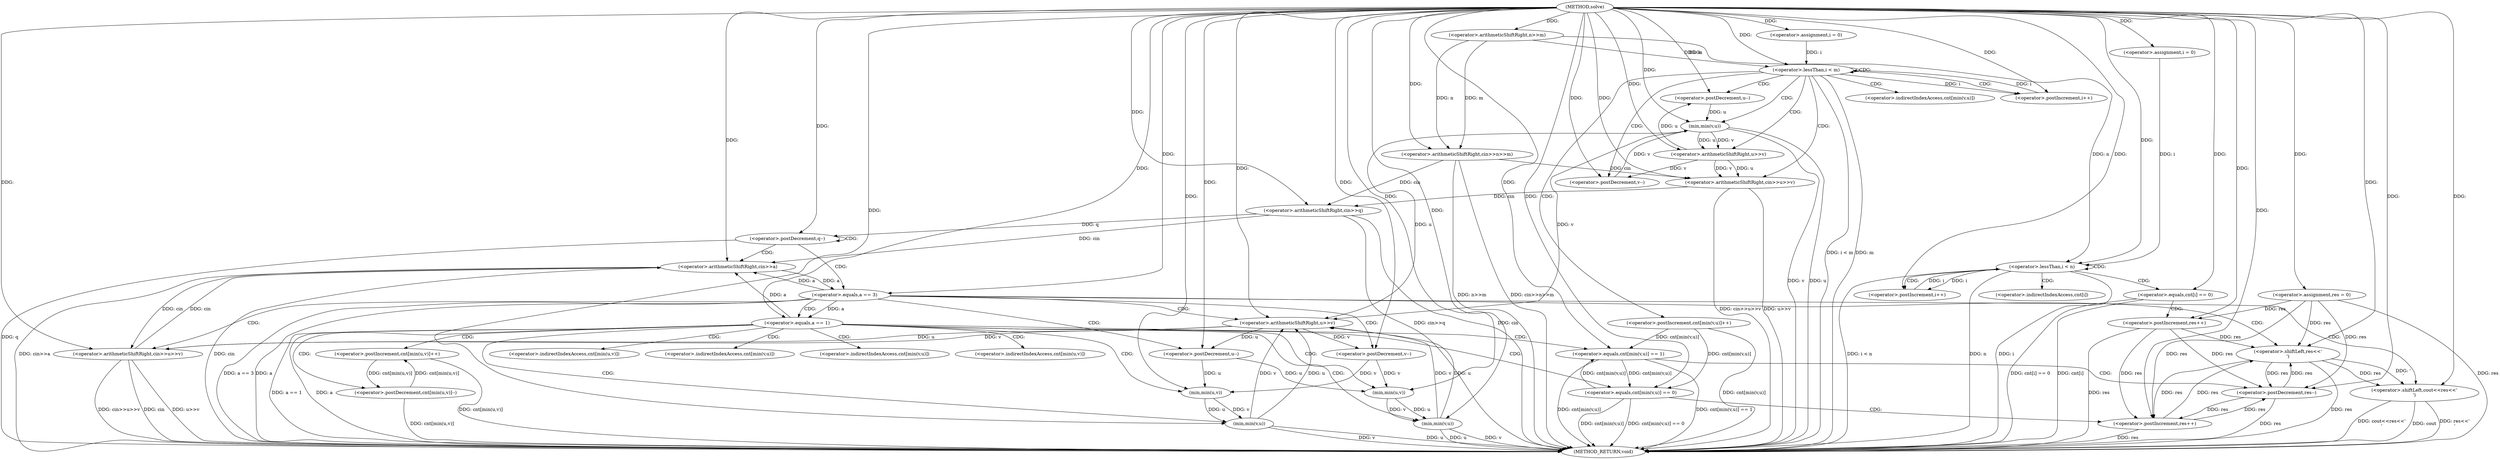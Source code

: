 digraph "solve" {  
"1000104" [label = "(METHOD,solve)" ]
"1000241" [label = "(METHOD_RETURN,void)" ]
"1000108" [label = "(<operator>.arithmeticShiftRight,cin>>n>>m)" ]
"1000143" [label = "(<operator>.assignment,res = 0)" ]
"1000166" [label = "(<operator>.arithmeticShiftRight,cin>>q)" ]
"1000116" [label = "(<operator>.assignment,i = 0)" ]
"1000119" [label = "(<operator>.lessThan,i < m)" ]
"1000122" [label = "(<operator>.postIncrement,i++)" ]
"1000148" [label = "(<operator>.assignment,i = 0)" ]
"1000151" [label = "(<operator>.lessThan,i < n)" ]
"1000154" [label = "(<operator>.postIncrement,i++)" ]
"1000170" [label = "(<operator>.postDecrement,q--)" ]
"1000110" [label = "(<operator>.arithmeticShiftRight,n>>m)" ]
"1000127" [label = "(<operator>.arithmeticShiftRight,cin>>u>>v)" ]
"1000132" [label = "(<operator>.postDecrement,u--)" ]
"1000134" [label = "(<operator>.postDecrement,v--)" ]
"1000136" [label = "(<operator>.postIncrement,cnt[min(v,u)]++)" ]
"1000174" [label = "(<operator>.arithmeticShiftRight,cin>>a)" ]
"1000158" [label = "(<operator>.equals,cnt[i] == 0)" ]
"1000163" [label = "(<operator>.postIncrement,res++)" ]
"1000178" [label = "(<operator>.equals,a == 3)" ]
"1000129" [label = "(<operator>.arithmeticShiftRight,u>>v)" ]
"1000182" [label = "(<operator>.shiftLeft,cout<<res<<'\n')" ]
"1000139" [label = "(min,min(v,u))" ]
"1000191" [label = "(<operator>.arithmeticShiftRight,cin>>u>>v)" ]
"1000196" [label = "(<operator>.postDecrement,u--)" ]
"1000198" [label = "(<operator>.postDecrement,v--)" ]
"1000184" [label = "(<operator>.shiftLeft,res<<'\n')" ]
"1000201" [label = "(<operator>.equals,a == 1)" ]
"1000193" [label = "(<operator>.arithmeticShiftRight,u>>v)" ]
"1000205" [label = "(<operator>.postIncrement,cnt[min(u,v)]++)" ]
"1000212" [label = "(<operator>.equals,cnt[min(v,u)] == 1)" ]
"1000224" [label = "(<operator>.postDecrement,cnt[min(u,v)]--)" ]
"1000220" [label = "(<operator>.postDecrement,res--)" ]
"1000231" [label = "(<operator>.equals,cnt[min(v,u)] == 0)" ]
"1000208" [label = "(min,min(u,v))" ]
"1000239" [label = "(<operator>.postIncrement,res++)" ]
"1000215" [label = "(min,min(v,u))" ]
"1000227" [label = "(min,min(u,v))" ]
"1000234" [label = "(min,min(v,u))" ]
"1000137" [label = "(<operator>.indirectIndexAccess,cnt[min(v,u)])" ]
"1000159" [label = "(<operator>.indirectIndexAccess,cnt[i])" ]
"1000206" [label = "(<operator>.indirectIndexAccess,cnt[min(u,v)])" ]
"1000213" [label = "(<operator>.indirectIndexAccess,cnt[min(v,u)])" ]
"1000225" [label = "(<operator>.indirectIndexAccess,cnt[min(u,v)])" ]
"1000232" [label = "(<operator>.indirectIndexAccess,cnt[min(v,u)])" ]
  "1000108" -> "1000241"  [ label = "DDG: n>>m"] 
  "1000108" -> "1000241"  [ label = "DDG: cin>>n>>m"] 
  "1000119" -> "1000241"  [ label = "DDG: m"] 
  "1000119" -> "1000241"  [ label = "DDG: i < m"] 
  "1000143" -> "1000241"  [ label = "DDG: res"] 
  "1000151" -> "1000241"  [ label = "DDG: i"] 
  "1000151" -> "1000241"  [ label = "DDG: n"] 
  "1000151" -> "1000241"  [ label = "DDG: i < n"] 
  "1000166" -> "1000241"  [ label = "DDG: cin"] 
  "1000166" -> "1000241"  [ label = "DDG: cin>>q"] 
  "1000170" -> "1000241"  [ label = "DDG: q"] 
  "1000174" -> "1000241"  [ label = "DDG: cin"] 
  "1000174" -> "1000241"  [ label = "DDG: cin>>a"] 
  "1000178" -> "1000241"  [ label = "DDG: a"] 
  "1000178" -> "1000241"  [ label = "DDG: a == 3"] 
  "1000191" -> "1000241"  [ label = "DDG: cin"] 
  "1000191" -> "1000241"  [ label = "DDG: u>>v"] 
  "1000191" -> "1000241"  [ label = "DDG: cin>>u>>v"] 
  "1000201" -> "1000241"  [ label = "DDG: a"] 
  "1000201" -> "1000241"  [ label = "DDG: a == 1"] 
  "1000224" -> "1000241"  [ label = "DDG: cnt[min(u,v)]"] 
  "1000234" -> "1000241"  [ label = "DDG: v"] 
  "1000234" -> "1000241"  [ label = "DDG: u"] 
  "1000231" -> "1000241"  [ label = "DDG: cnt[min(v,u)]"] 
  "1000231" -> "1000241"  [ label = "DDG: cnt[min(v,u)] == 0"] 
  "1000239" -> "1000241"  [ label = "DDG: res"] 
  "1000205" -> "1000241"  [ label = "DDG: cnt[min(u,v)]"] 
  "1000215" -> "1000241"  [ label = "DDG: v"] 
  "1000215" -> "1000241"  [ label = "DDG: u"] 
  "1000212" -> "1000241"  [ label = "DDG: cnt[min(v,u)]"] 
  "1000212" -> "1000241"  [ label = "DDG: cnt[min(v,u)] == 1"] 
  "1000220" -> "1000241"  [ label = "DDG: res"] 
  "1000184" -> "1000241"  [ label = "DDG: res"] 
  "1000182" -> "1000241"  [ label = "DDG: res<<'\n'"] 
  "1000182" -> "1000241"  [ label = "DDG: cout<<res<<'\n'"] 
  "1000158" -> "1000241"  [ label = "DDG: cnt[i]"] 
  "1000158" -> "1000241"  [ label = "DDG: cnt[i] == 0"] 
  "1000163" -> "1000241"  [ label = "DDG: res"] 
  "1000127" -> "1000241"  [ label = "DDG: u>>v"] 
  "1000127" -> "1000241"  [ label = "DDG: cin>>u>>v"] 
  "1000139" -> "1000241"  [ label = "DDG: v"] 
  "1000139" -> "1000241"  [ label = "DDG: u"] 
  "1000136" -> "1000241"  [ label = "DDG: cnt[min(v,u)]"] 
  "1000182" -> "1000241"  [ label = "DDG: cout"] 
  "1000104" -> "1000143"  [ label = "DDG: "] 
  "1000104" -> "1000108"  [ label = "DDG: "] 
  "1000110" -> "1000108"  [ label = "DDG: m"] 
  "1000110" -> "1000108"  [ label = "DDG: n"] 
  "1000104" -> "1000116"  [ label = "DDG: "] 
  "1000104" -> "1000148"  [ label = "DDG: "] 
  "1000108" -> "1000166"  [ label = "DDG: cin"] 
  "1000127" -> "1000166"  [ label = "DDG: cin"] 
  "1000104" -> "1000166"  [ label = "DDG: "] 
  "1000104" -> "1000110"  [ label = "DDG: "] 
  "1000116" -> "1000119"  [ label = "DDG: i"] 
  "1000122" -> "1000119"  [ label = "DDG: i"] 
  "1000104" -> "1000119"  [ label = "DDG: "] 
  "1000110" -> "1000119"  [ label = "DDG: m"] 
  "1000119" -> "1000122"  [ label = "DDG: i"] 
  "1000104" -> "1000122"  [ label = "DDG: "] 
  "1000148" -> "1000151"  [ label = "DDG: i"] 
  "1000154" -> "1000151"  [ label = "DDG: i"] 
  "1000104" -> "1000151"  [ label = "DDG: "] 
  "1000110" -> "1000151"  [ label = "DDG: n"] 
  "1000151" -> "1000154"  [ label = "DDG: i"] 
  "1000104" -> "1000154"  [ label = "DDG: "] 
  "1000166" -> "1000170"  [ label = "DDG: q"] 
  "1000104" -> "1000170"  [ label = "DDG: "] 
  "1000108" -> "1000127"  [ label = "DDG: cin"] 
  "1000104" -> "1000127"  [ label = "DDG: "] 
  "1000129" -> "1000127"  [ label = "DDG: u"] 
  "1000129" -> "1000127"  [ label = "DDG: v"] 
  "1000129" -> "1000132"  [ label = "DDG: u"] 
  "1000104" -> "1000132"  [ label = "DDG: "] 
  "1000129" -> "1000134"  [ label = "DDG: v"] 
  "1000104" -> "1000134"  [ label = "DDG: "] 
  "1000166" -> "1000174"  [ label = "DDG: cin"] 
  "1000191" -> "1000174"  [ label = "DDG: cin"] 
  "1000104" -> "1000174"  [ label = "DDG: "] 
  "1000178" -> "1000174"  [ label = "DDG: a"] 
  "1000201" -> "1000174"  [ label = "DDG: a"] 
  "1000139" -> "1000129"  [ label = "DDG: u"] 
  "1000104" -> "1000129"  [ label = "DDG: "] 
  "1000139" -> "1000129"  [ label = "DDG: v"] 
  "1000104" -> "1000158"  [ label = "DDG: "] 
  "1000143" -> "1000163"  [ label = "DDG: res"] 
  "1000104" -> "1000163"  [ label = "DDG: "] 
  "1000174" -> "1000178"  [ label = "DDG: a"] 
  "1000104" -> "1000178"  [ label = "DDG: "] 
  "1000134" -> "1000139"  [ label = "DDG: v"] 
  "1000104" -> "1000139"  [ label = "DDG: "] 
  "1000132" -> "1000139"  [ label = "DDG: u"] 
  "1000104" -> "1000182"  [ label = "DDG: "] 
  "1000184" -> "1000182"  [ label = "DDG: '\n'"] 
  "1000184" -> "1000182"  [ label = "DDG: res"] 
  "1000143" -> "1000184"  [ label = "DDG: res"] 
  "1000239" -> "1000184"  [ label = "DDG: res"] 
  "1000220" -> "1000184"  [ label = "DDG: res"] 
  "1000163" -> "1000184"  [ label = "DDG: res"] 
  "1000104" -> "1000184"  [ label = "DDG: "] 
  "1000174" -> "1000191"  [ label = "DDG: cin"] 
  "1000104" -> "1000191"  [ label = "DDG: "] 
  "1000193" -> "1000191"  [ label = "DDG: v"] 
  "1000193" -> "1000191"  [ label = "DDG: u"] 
  "1000193" -> "1000196"  [ label = "DDG: u"] 
  "1000104" -> "1000196"  [ label = "DDG: "] 
  "1000193" -> "1000198"  [ label = "DDG: v"] 
  "1000104" -> "1000198"  [ label = "DDG: "] 
  "1000234" -> "1000193"  [ label = "DDG: u"] 
  "1000215" -> "1000193"  [ label = "DDG: u"] 
  "1000139" -> "1000193"  [ label = "DDG: u"] 
  "1000104" -> "1000193"  [ label = "DDG: "] 
  "1000234" -> "1000193"  [ label = "DDG: v"] 
  "1000215" -> "1000193"  [ label = "DDG: v"] 
  "1000139" -> "1000193"  [ label = "DDG: v"] 
  "1000178" -> "1000201"  [ label = "DDG: a"] 
  "1000104" -> "1000201"  [ label = "DDG: "] 
  "1000224" -> "1000205"  [ label = "DDG: cnt[min(u,v)]"] 
  "1000231" -> "1000212"  [ label = "DDG: cnt[min(v,u)]"] 
  "1000136" -> "1000212"  [ label = "DDG: cnt[min(v,u)]"] 
  "1000104" -> "1000212"  [ label = "DDG: "] 
  "1000205" -> "1000224"  [ label = "DDG: cnt[min(u,v)]"] 
  "1000196" -> "1000208"  [ label = "DDG: u"] 
  "1000104" -> "1000208"  [ label = "DDG: "] 
  "1000198" -> "1000208"  [ label = "DDG: v"] 
  "1000143" -> "1000220"  [ label = "DDG: res"] 
  "1000239" -> "1000220"  [ label = "DDG: res"] 
  "1000184" -> "1000220"  [ label = "DDG: res"] 
  "1000163" -> "1000220"  [ label = "DDG: res"] 
  "1000104" -> "1000220"  [ label = "DDG: "] 
  "1000212" -> "1000231"  [ label = "DDG: cnt[min(v,u)]"] 
  "1000136" -> "1000231"  [ label = "DDG: cnt[min(v,u)]"] 
  "1000104" -> "1000231"  [ label = "DDG: "] 
  "1000208" -> "1000215"  [ label = "DDG: v"] 
  "1000104" -> "1000215"  [ label = "DDG: "] 
  "1000208" -> "1000215"  [ label = "DDG: u"] 
  "1000196" -> "1000227"  [ label = "DDG: u"] 
  "1000104" -> "1000227"  [ label = "DDG: "] 
  "1000198" -> "1000227"  [ label = "DDG: v"] 
  "1000143" -> "1000239"  [ label = "DDG: res"] 
  "1000220" -> "1000239"  [ label = "DDG: res"] 
  "1000184" -> "1000239"  [ label = "DDG: res"] 
  "1000163" -> "1000239"  [ label = "DDG: res"] 
  "1000104" -> "1000239"  [ label = "DDG: "] 
  "1000227" -> "1000234"  [ label = "DDG: v"] 
  "1000104" -> "1000234"  [ label = "DDG: "] 
  "1000227" -> "1000234"  [ label = "DDG: u"] 
  "1000119" -> "1000127"  [ label = "CDG: "] 
  "1000119" -> "1000119"  [ label = "CDG: "] 
  "1000119" -> "1000139"  [ label = "CDG: "] 
  "1000119" -> "1000136"  [ label = "CDG: "] 
  "1000119" -> "1000122"  [ label = "CDG: "] 
  "1000119" -> "1000132"  [ label = "CDG: "] 
  "1000119" -> "1000137"  [ label = "CDG: "] 
  "1000119" -> "1000129"  [ label = "CDG: "] 
  "1000119" -> "1000134"  [ label = "CDG: "] 
  "1000151" -> "1000159"  [ label = "CDG: "] 
  "1000151" -> "1000158"  [ label = "CDG: "] 
  "1000151" -> "1000154"  [ label = "CDG: "] 
  "1000151" -> "1000151"  [ label = "CDG: "] 
  "1000170" -> "1000174"  [ label = "CDG: "] 
  "1000170" -> "1000178"  [ label = "CDG: "] 
  "1000170" -> "1000170"  [ label = "CDG: "] 
  "1000158" -> "1000163"  [ label = "CDG: "] 
  "1000178" -> "1000191"  [ label = "CDG: "] 
  "1000178" -> "1000182"  [ label = "CDG: "] 
  "1000178" -> "1000196"  [ label = "CDG: "] 
  "1000178" -> "1000201"  [ label = "CDG: "] 
  "1000178" -> "1000193"  [ label = "CDG: "] 
  "1000178" -> "1000184"  [ label = "CDG: "] 
  "1000178" -> "1000198"  [ label = "CDG: "] 
  "1000201" -> "1000208"  [ label = "CDG: "] 
  "1000201" -> "1000213"  [ label = "CDG: "] 
  "1000201" -> "1000227"  [ label = "CDG: "] 
  "1000201" -> "1000212"  [ label = "CDG: "] 
  "1000201" -> "1000215"  [ label = "CDG: "] 
  "1000201" -> "1000234"  [ label = "CDG: "] 
  "1000201" -> "1000225"  [ label = "CDG: "] 
  "1000201" -> "1000206"  [ label = "CDG: "] 
  "1000201" -> "1000205"  [ label = "CDG: "] 
  "1000201" -> "1000231"  [ label = "CDG: "] 
  "1000201" -> "1000224"  [ label = "CDG: "] 
  "1000201" -> "1000232"  [ label = "CDG: "] 
  "1000212" -> "1000220"  [ label = "CDG: "] 
  "1000231" -> "1000239"  [ label = "CDG: "] 
}

